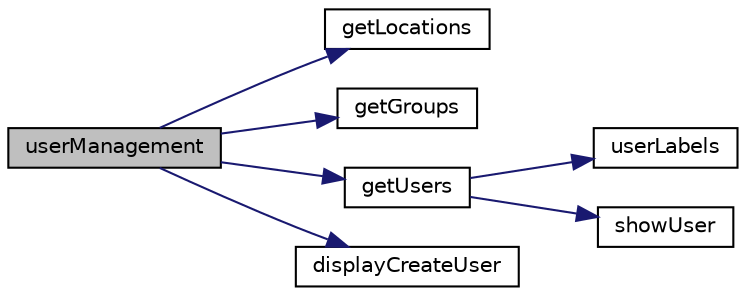 digraph "userManagement"
{
  edge [fontname="Helvetica",fontsize="10",labelfontname="Helvetica",labelfontsize="10"];
  node [fontname="Helvetica",fontsize="10",shape=record];
  rankdir="LR";
  Node1 [label="userManagement",height=0.2,width=0.4,color="black", fillcolor="grey75", style="filled", fontcolor="black"];
  Node1 -> Node2 [color="midnightblue",fontsize="10",style="solid",fontname="Helvetica"];
  Node2 [label="getLocations",height=0.2,width=0.4,color="black", fillcolor="white", style="filled",URL="$management_library_8php.html#a80f0f920d3c753bb4d3ce744c602f22c"];
  Node1 -> Node3 [color="midnightblue",fontsize="10",style="solid",fontname="Helvetica"];
  Node3 [label="getGroups",height=0.2,width=0.4,color="black", fillcolor="white", style="filled",URL="$management_library_8php.html#a79d3cddb0de99e66cd1c70721a390359"];
  Node1 -> Node4 [color="midnightblue",fontsize="10",style="solid",fontname="Helvetica"];
  Node4 [label="getUsers",height=0.2,width=0.4,color="black", fillcolor="white", style="filled",URL="$management_library_8php.html#ae3f0409601bd4654935f69bc3d7b5fe9"];
  Node4 -> Node5 [color="midnightblue",fontsize="10",style="solid",fontname="Helvetica"];
  Node5 [label="userLabels",height=0.2,width=0.4,color="black", fillcolor="white", style="filled",URL="$management_library_8php.html#ac8ca2b7c4eec58961a6f24cf0050905a"];
  Node4 -> Node6 [color="midnightblue",fontsize="10",style="solid",fontname="Helvetica"];
  Node6 [label="showUser",height=0.2,width=0.4,color="black", fillcolor="white", style="filled",URL="$management_library_8php.html#a615ceccc071300a7956ce80811393d4c"];
  Node1 -> Node7 [color="midnightblue",fontsize="10",style="solid",fontname="Helvetica"];
  Node7 [label="displayCreateUser",height=0.2,width=0.4,color="black", fillcolor="white", style="filled",URL="$management_library_8php.html#a4e732f267ed8ed2b289d955d526f182a"];
}
